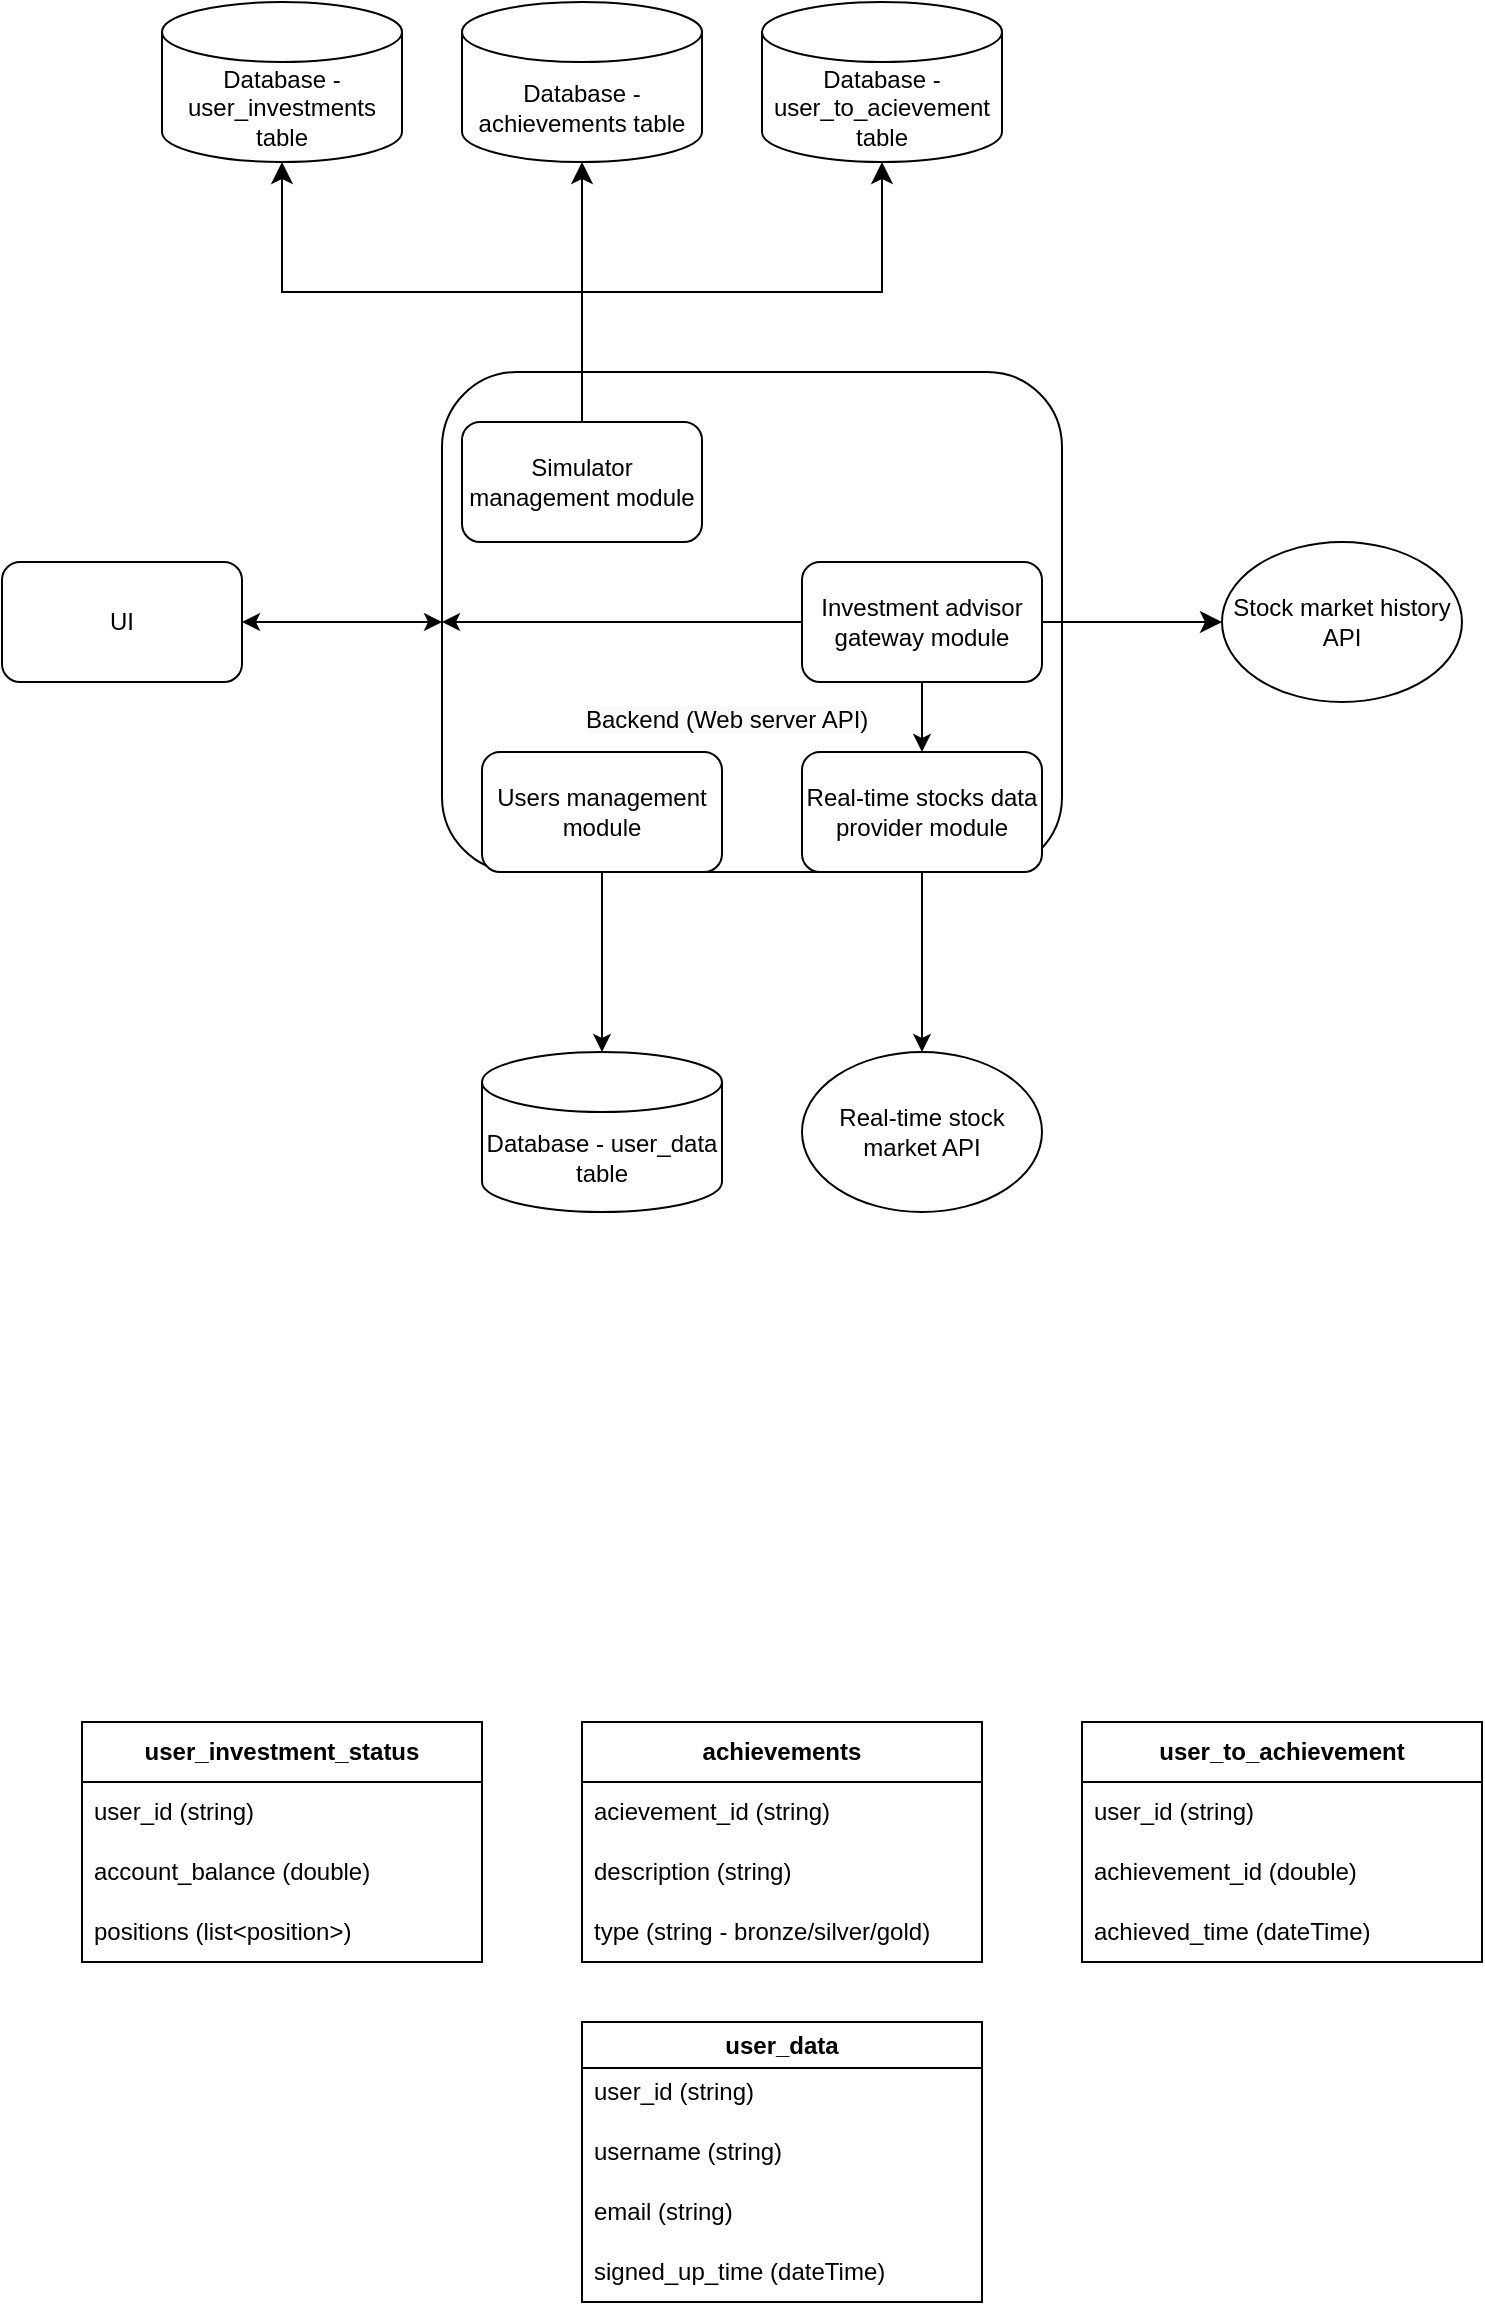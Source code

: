 <mxfile version="24.5.3" type="device">
  <diagram name="‫עמוד-1‬" id="FckXrY06QEViqWFS10TZ">
    <mxGraphModel dx="1434" dy="780" grid="1" gridSize="10" guides="1" tooltips="1" connect="1" arrows="1" fold="1" page="1" pageScale="1" pageWidth="827" pageHeight="1169" math="0" shadow="0">
      <root>
        <mxCell id="0" />
        <mxCell id="1" parent="0" />
        <mxCell id="8KfbOgWl2cPWzyX1KpPv-1" value="UI" style="rounded=1;whiteSpace=wrap;html=1;" parent="1" vertex="1">
          <mxGeometry y="310" width="120" height="60" as="geometry" />
        </mxCell>
        <mxCell id="8KfbOgWl2cPWzyX1KpPv-2" value="" style="rounded=1;whiteSpace=wrap;html=1;" parent="1" vertex="1">
          <mxGeometry x="220" y="215" width="310" height="250" as="geometry" />
        </mxCell>
        <mxCell id="8KfbOgWl2cPWzyX1KpPv-4" value="Users management module" style="rounded=1;whiteSpace=wrap;html=1;" parent="1" vertex="1">
          <mxGeometry x="240" y="405" width="120" height="60" as="geometry" />
        </mxCell>
        <mxCell id="8KfbOgWl2cPWzyX1KpPv-5" value="Real-time stocks data provider module" style="rounded=1;whiteSpace=wrap;html=1;" parent="1" vertex="1">
          <mxGeometry x="400" y="405" width="120" height="60" as="geometry" />
        </mxCell>
        <mxCell id="8KfbOgWl2cPWzyX1KpPv-6" value="Simulator management module" style="rounded=1;whiteSpace=wrap;html=1;" parent="1" vertex="1">
          <mxGeometry x="230" y="240" width="120" height="60" as="geometry" />
        </mxCell>
        <mxCell id="8KfbOgWl2cPWzyX1KpPv-7" value="Investment advisor gateway module" style="rounded=1;whiteSpace=wrap;html=1;" parent="1" vertex="1">
          <mxGeometry x="400" y="310" width="120" height="60" as="geometry" />
        </mxCell>
        <mxCell id="8KfbOgWl2cPWzyX1KpPv-8" value="Database - user_data table" style="shape=cylinder3;whiteSpace=wrap;html=1;boundedLbl=1;backgroundOutline=1;size=15;" parent="1" vertex="1">
          <mxGeometry x="240" y="555" width="120" height="80" as="geometry" />
        </mxCell>
        <mxCell id="8KfbOgWl2cPWzyX1KpPv-9" value="" style="endArrow=classic;html=1;rounded=0;entryX=0.5;entryY=0;entryDx=0;entryDy=0;entryPerimeter=0;exitX=0.5;exitY=1;exitDx=0;exitDy=0;" parent="1" source="8KfbOgWl2cPWzyX1KpPv-4" target="8KfbOgWl2cPWzyX1KpPv-8" edge="1">
          <mxGeometry width="50" height="50" relative="1" as="geometry">
            <mxPoint x="275" y="535" as="sourcePoint" />
            <mxPoint x="325" y="485" as="targetPoint" />
          </mxGeometry>
        </mxCell>
        <mxCell id="8KfbOgWl2cPWzyX1KpPv-10" value="" style="endArrow=classic;html=1;rounded=0;exitX=0.5;exitY=1;exitDx=0;exitDy=0;entryX=0.5;entryY=0;entryDx=0;entryDy=0;" parent="1" source="8KfbOgWl2cPWzyX1KpPv-5" target="8KfbOgWl2cPWzyX1KpPv-11" edge="1">
          <mxGeometry width="50" height="50" relative="1" as="geometry">
            <mxPoint x="510" y="535" as="sourcePoint" />
            <mxPoint x="460" y="555" as="targetPoint" />
          </mxGeometry>
        </mxCell>
        <mxCell id="8KfbOgWl2cPWzyX1KpPv-11" value="Real-time stock market API" style="ellipse;whiteSpace=wrap;html=1;" parent="1" vertex="1">
          <mxGeometry x="400" y="555" width="120" height="80" as="geometry" />
        </mxCell>
        <mxCell id="8KfbOgWl2cPWzyX1KpPv-15" value="Database - user_investments table" style="shape=cylinder3;whiteSpace=wrap;html=1;boundedLbl=1;backgroundOutline=1;size=15;" parent="1" vertex="1">
          <mxGeometry x="80" y="30" width="120" height="80" as="geometry" />
        </mxCell>
        <mxCell id="8KfbOgWl2cPWzyX1KpPv-16" value="Database - achievements table" style="shape=cylinder3;whiteSpace=wrap;html=1;boundedLbl=1;backgroundOutline=1;size=15;" parent="1" vertex="1">
          <mxGeometry x="230" y="30" width="120" height="80" as="geometry" />
        </mxCell>
        <mxCell id="8KfbOgWl2cPWzyX1KpPv-17" value="Database - user_to_acievement table" style="shape=cylinder3;whiteSpace=wrap;html=1;boundedLbl=1;backgroundOutline=1;size=15;" parent="1" vertex="1">
          <mxGeometry x="380" y="30" width="120" height="80" as="geometry" />
        </mxCell>
        <mxCell id="8KfbOgWl2cPWzyX1KpPv-24" value="" style="edgeStyle=elbowEdgeStyle;elbow=vertical;endArrow=classic;html=1;curved=0;rounded=0;endSize=8;startSize=8;entryX=0.5;entryY=1;entryDx=0;entryDy=0;entryPerimeter=0;exitX=0.5;exitY=0;exitDx=0;exitDy=0;" parent="1" source="8KfbOgWl2cPWzyX1KpPv-6" target="8KfbOgWl2cPWzyX1KpPv-15" edge="1">
          <mxGeometry width="50" height="50" relative="1" as="geometry">
            <mxPoint x="110" y="170" as="sourcePoint" />
            <mxPoint x="160" y="120" as="targetPoint" />
          </mxGeometry>
        </mxCell>
        <mxCell id="8KfbOgWl2cPWzyX1KpPv-25" value="" style="edgeStyle=elbowEdgeStyle;elbow=vertical;endArrow=classic;html=1;curved=0;rounded=0;endSize=8;startSize=8;entryX=0.5;entryY=1;entryDx=0;entryDy=0;entryPerimeter=0;exitX=0.5;exitY=0;exitDx=0;exitDy=0;" parent="1" source="8KfbOgWl2cPWzyX1KpPv-6" target="8KfbOgWl2cPWzyX1KpPv-16" edge="1">
          <mxGeometry width="50" height="50" relative="1" as="geometry">
            <mxPoint x="310" y="170" as="sourcePoint" />
            <mxPoint x="360" y="120" as="targetPoint" />
          </mxGeometry>
        </mxCell>
        <mxCell id="8KfbOgWl2cPWzyX1KpPv-26" value="" style="edgeStyle=elbowEdgeStyle;elbow=vertical;endArrow=classic;html=1;curved=0;rounded=0;endSize=8;startSize=8;entryX=0.5;entryY=1;entryDx=0;entryDy=0;entryPerimeter=0;" parent="1" target="8KfbOgWl2cPWzyX1KpPv-17" edge="1">
          <mxGeometry width="50" height="50" relative="1" as="geometry">
            <mxPoint x="290" y="240" as="sourcePoint" />
            <mxPoint x="410" y="150" as="targetPoint" />
          </mxGeometry>
        </mxCell>
        <mxCell id="8KfbOgWl2cPWzyX1KpPv-27" value="" style="endArrow=classic;startArrow=classic;html=1;rounded=0;entryX=0;entryY=0.5;entryDx=0;entryDy=0;exitX=1;exitY=0.5;exitDx=0;exitDy=0;" parent="1" source="8KfbOgWl2cPWzyX1KpPv-1" target="8KfbOgWl2cPWzyX1KpPv-2" edge="1">
          <mxGeometry width="50" height="50" relative="1" as="geometry">
            <mxPoint x="150" y="380" as="sourcePoint" />
            <mxPoint x="200" y="330" as="targetPoint" />
          </mxGeometry>
        </mxCell>
        <mxCell id="8KfbOgWl2cPWzyX1KpPv-29" value="Stock market history API" style="ellipse;whiteSpace=wrap;html=1;" parent="1" vertex="1">
          <mxGeometry x="610" y="300" width="120" height="80" as="geometry" />
        </mxCell>
        <mxCell id="8KfbOgWl2cPWzyX1KpPv-32" value="" style="edgeStyle=elbowEdgeStyle;elbow=horizontal;endArrow=classic;html=1;curved=0;rounded=0;endSize=8;startSize=8;entryX=0;entryY=0.5;entryDx=0;entryDy=0;exitX=1;exitY=0.5;exitDx=0;exitDy=0;" parent="1" source="8KfbOgWl2cPWzyX1KpPv-7" target="8KfbOgWl2cPWzyX1KpPv-29" edge="1">
          <mxGeometry width="50" height="50" relative="1" as="geometry">
            <mxPoint x="560" y="280" as="sourcePoint" />
            <mxPoint x="610" y="230" as="targetPoint" />
          </mxGeometry>
        </mxCell>
        <mxCell id="8KfbOgWl2cPWzyX1KpPv-37" value="&lt;span style=&quot;font-weight: 700;&quot;&gt;user_investment_status&lt;/span&gt;" style="swimlane;fontStyle=0;childLayout=stackLayout;horizontal=1;startSize=30;horizontalStack=0;resizeParent=1;resizeParentMax=0;resizeLast=0;collapsible=1;marginBottom=0;whiteSpace=wrap;html=1;" parent="1" vertex="1">
          <mxGeometry x="40" y="890" width="200" height="120" as="geometry" />
        </mxCell>
        <mxCell id="8KfbOgWl2cPWzyX1KpPv-38" value="&lt;span style=&quot;text-wrap: nowrap;&quot;&gt;user_id (string)&lt;/span&gt;" style="text;strokeColor=none;fillColor=none;align=left;verticalAlign=middle;spacingLeft=4;spacingRight=4;overflow=hidden;points=[[0,0.5],[1,0.5]];portConstraint=eastwest;rotatable=0;whiteSpace=wrap;html=1;" parent="8KfbOgWl2cPWzyX1KpPv-37" vertex="1">
          <mxGeometry y="30" width="200" height="30" as="geometry" />
        </mxCell>
        <mxCell id="8KfbOgWl2cPWzyX1KpPv-39" value="&lt;span style=&quot;text-wrap: nowrap;&quot;&gt;account_balance (double)&lt;/span&gt;" style="text;strokeColor=none;fillColor=none;align=left;verticalAlign=middle;spacingLeft=4;spacingRight=4;overflow=hidden;points=[[0,0.5],[1,0.5]];portConstraint=eastwest;rotatable=0;whiteSpace=wrap;html=1;" parent="8KfbOgWl2cPWzyX1KpPv-37" vertex="1">
          <mxGeometry y="60" width="200" height="30" as="geometry" />
        </mxCell>
        <mxCell id="8KfbOgWl2cPWzyX1KpPv-40" value="&lt;span style=&quot;text-wrap: nowrap;&quot;&gt;positions (list&amp;lt;position&amp;gt;)&lt;/span&gt;" style="text;strokeColor=none;fillColor=none;align=left;verticalAlign=middle;spacingLeft=4;spacingRight=4;overflow=hidden;points=[[0,0.5],[1,0.5]];portConstraint=eastwest;rotatable=0;whiteSpace=wrap;html=1;" parent="8KfbOgWl2cPWzyX1KpPv-37" vertex="1">
          <mxGeometry y="90" width="200" height="30" as="geometry" />
        </mxCell>
        <mxCell id="8KfbOgWl2cPWzyX1KpPv-41" value="&lt;span style=&quot;font-weight: 700;&quot;&gt;achievements&lt;/span&gt;" style="swimlane;fontStyle=0;childLayout=stackLayout;horizontal=1;startSize=30;horizontalStack=0;resizeParent=1;resizeParentMax=0;resizeLast=0;collapsible=1;marginBottom=0;whiteSpace=wrap;html=1;" parent="1" vertex="1">
          <mxGeometry x="290" y="890" width="200" height="120" as="geometry" />
        </mxCell>
        <mxCell id="8KfbOgWl2cPWzyX1KpPv-42" value="&lt;span style=&quot;text-wrap: nowrap;&quot;&gt;acievement_id (string)&lt;/span&gt;" style="text;strokeColor=none;fillColor=none;align=left;verticalAlign=middle;spacingLeft=4;spacingRight=4;overflow=hidden;points=[[0,0.5],[1,0.5]];portConstraint=eastwest;rotatable=0;whiteSpace=wrap;html=1;" parent="8KfbOgWl2cPWzyX1KpPv-41" vertex="1">
          <mxGeometry y="30" width="200" height="30" as="geometry" />
        </mxCell>
        <mxCell id="8KfbOgWl2cPWzyX1KpPv-43" value="&lt;span style=&quot;text-wrap: nowrap;&quot;&gt;description (string)&lt;/span&gt;" style="text;strokeColor=none;fillColor=none;align=left;verticalAlign=middle;spacingLeft=4;spacingRight=4;overflow=hidden;points=[[0,0.5],[1,0.5]];portConstraint=eastwest;rotatable=0;whiteSpace=wrap;html=1;" parent="8KfbOgWl2cPWzyX1KpPv-41" vertex="1">
          <mxGeometry y="60" width="200" height="30" as="geometry" />
        </mxCell>
        <mxCell id="8KfbOgWl2cPWzyX1KpPv-44" value="&lt;span style=&quot;text-wrap: nowrap;&quot;&gt;type (string - bronze/silver/gold)&lt;/span&gt;" style="text;strokeColor=none;fillColor=none;align=left;verticalAlign=middle;spacingLeft=4;spacingRight=4;overflow=hidden;points=[[0,0.5],[1,0.5]];portConstraint=eastwest;rotatable=0;whiteSpace=wrap;html=1;" parent="8KfbOgWl2cPWzyX1KpPv-41" vertex="1">
          <mxGeometry y="90" width="200" height="30" as="geometry" />
        </mxCell>
        <mxCell id="8KfbOgWl2cPWzyX1KpPv-45" value="&lt;span style=&quot;font-weight: 700;&quot;&gt;user_to_achievement&lt;/span&gt;" style="swimlane;fontStyle=0;childLayout=stackLayout;horizontal=1;startSize=30;horizontalStack=0;resizeParent=1;resizeParentMax=0;resizeLast=0;collapsible=1;marginBottom=0;whiteSpace=wrap;html=1;" parent="1" vertex="1">
          <mxGeometry x="540" y="890" width="200" height="120" as="geometry" />
        </mxCell>
        <mxCell id="8KfbOgWl2cPWzyX1KpPv-46" value="&lt;span style=&quot;text-wrap: nowrap;&quot;&gt;user_id (string)&lt;/span&gt;" style="text;strokeColor=none;fillColor=none;align=left;verticalAlign=middle;spacingLeft=4;spacingRight=4;overflow=hidden;points=[[0,0.5],[1,0.5]];portConstraint=eastwest;rotatable=0;whiteSpace=wrap;html=1;" parent="8KfbOgWl2cPWzyX1KpPv-45" vertex="1">
          <mxGeometry y="30" width="200" height="30" as="geometry" />
        </mxCell>
        <mxCell id="8KfbOgWl2cPWzyX1KpPv-47" value="&lt;span style=&quot;text-wrap: nowrap;&quot;&gt;achievement_id (double)&lt;/span&gt;" style="text;strokeColor=none;fillColor=none;align=left;verticalAlign=middle;spacingLeft=4;spacingRight=4;overflow=hidden;points=[[0,0.5],[1,0.5]];portConstraint=eastwest;rotatable=0;whiteSpace=wrap;html=1;" parent="8KfbOgWl2cPWzyX1KpPv-45" vertex="1">
          <mxGeometry y="60" width="200" height="30" as="geometry" />
        </mxCell>
        <mxCell id="8KfbOgWl2cPWzyX1KpPv-48" value="&lt;span style=&quot;text-wrap: nowrap;&quot;&gt;achieved_time (dateTime)&lt;/span&gt;" style="text;strokeColor=none;fillColor=none;align=left;verticalAlign=middle;spacingLeft=4;spacingRight=4;overflow=hidden;points=[[0,0.5],[1,0.5]];portConstraint=eastwest;rotatable=0;whiteSpace=wrap;html=1;" parent="8KfbOgWl2cPWzyX1KpPv-45" vertex="1">
          <mxGeometry y="90" width="200" height="30" as="geometry" />
        </mxCell>
        <mxCell id="8KfbOgWl2cPWzyX1KpPv-54" value="user_data" style="swimlane;whiteSpace=wrap;html=1;" parent="1" vertex="1">
          <mxGeometry x="290" y="1040" width="200" height="140" as="geometry" />
        </mxCell>
        <mxCell id="8KfbOgWl2cPWzyX1KpPv-55" value="&lt;span style=&quot;text-wrap: nowrap;&quot;&gt;user_id (string)&lt;/span&gt;" style="text;strokeColor=none;fillColor=none;align=left;verticalAlign=middle;spacingLeft=4;spacingRight=4;overflow=hidden;points=[[0,0.5],[1,0.5]];portConstraint=eastwest;rotatable=0;whiteSpace=wrap;html=1;" parent="8KfbOgWl2cPWzyX1KpPv-54" vertex="1">
          <mxGeometry y="20" width="200" height="30" as="geometry" />
        </mxCell>
        <mxCell id="8KfbOgWl2cPWzyX1KpPv-56" value="&lt;span style=&quot;text-wrap: nowrap;&quot;&gt;username (string)&lt;/span&gt;" style="text;strokeColor=none;fillColor=none;align=left;verticalAlign=middle;spacingLeft=4;spacingRight=4;overflow=hidden;points=[[0,0.5],[1,0.5]];portConstraint=eastwest;rotatable=0;whiteSpace=wrap;html=1;" parent="8KfbOgWl2cPWzyX1KpPv-54" vertex="1">
          <mxGeometry y="50" width="200" height="30" as="geometry" />
        </mxCell>
        <mxCell id="8KfbOgWl2cPWzyX1KpPv-57" value="&lt;span style=&quot;text-wrap: nowrap;&quot;&gt;email (string)&lt;/span&gt;" style="text;strokeColor=none;fillColor=none;align=left;verticalAlign=middle;spacingLeft=4;spacingRight=4;overflow=hidden;points=[[0,0.5],[1,0.5]];portConstraint=eastwest;rotatable=0;whiteSpace=wrap;html=1;" parent="8KfbOgWl2cPWzyX1KpPv-54" vertex="1">
          <mxGeometry y="80" width="200" height="30" as="geometry" />
        </mxCell>
        <mxCell id="8KfbOgWl2cPWzyX1KpPv-58" value="&lt;span style=&quot;text-wrap: nowrap;&quot;&gt;signed_up_time (dateTime)&lt;/span&gt;" style="text;strokeColor=none;fillColor=none;align=left;verticalAlign=middle;spacingLeft=4;spacingRight=4;overflow=hidden;points=[[0,0.5],[1,0.5]];portConstraint=eastwest;rotatable=0;whiteSpace=wrap;html=1;" parent="8KfbOgWl2cPWzyX1KpPv-54" vertex="1">
          <mxGeometry y="110" width="200" height="30" as="geometry" />
        </mxCell>
        <mxCell id="fpoPDSOKlIExjquEUqUu-1" value="" style="endArrow=classic;html=1;rounded=0;entryX=0.5;entryY=0;entryDx=0;entryDy=0;exitX=0.5;exitY=1;exitDx=0;exitDy=0;" edge="1" parent="1" source="8KfbOgWl2cPWzyX1KpPv-7" target="8KfbOgWl2cPWzyX1KpPv-5">
          <mxGeometry width="50" height="50" relative="1" as="geometry">
            <mxPoint x="460" y="360" as="sourcePoint" />
            <mxPoint x="510" y="310" as="targetPoint" />
          </mxGeometry>
        </mxCell>
        <mxCell id="fpoPDSOKlIExjquEUqUu-2" value="&lt;span style=&quot;color: rgb(0, 0, 0); font-family: Helvetica; font-size: 12px; font-style: normal; font-variant-ligatures: normal; font-variant-caps: normal; font-weight: 400; letter-spacing: normal; orphans: 2; text-align: center; text-indent: 0px; text-transform: none; widows: 2; word-spacing: 0px; -webkit-text-stroke-width: 0px; white-space: normal; background-color: rgb(251, 251, 251); text-decoration-thickness: initial; text-decoration-style: initial; text-decoration-color: initial; display: inline !important; float: none;&quot;&gt;Backend (Web server API)&lt;/span&gt;" style="text;whiteSpace=wrap;html=1;" vertex="1" parent="1">
          <mxGeometry x="290" y="375" width="170" height="40" as="geometry" />
        </mxCell>
        <mxCell id="fpoPDSOKlIExjquEUqUu-4" value="" style="endArrow=classic;html=1;rounded=0;exitX=0;exitY=0.5;exitDx=0;exitDy=0;entryX=0;entryY=0.5;entryDx=0;entryDy=0;" edge="1" parent="1" source="8KfbOgWl2cPWzyX1KpPv-7" target="8KfbOgWl2cPWzyX1KpPv-2">
          <mxGeometry width="50" height="50" relative="1" as="geometry">
            <mxPoint x="260" y="360" as="sourcePoint" />
            <mxPoint x="310" y="310" as="targetPoint" />
          </mxGeometry>
        </mxCell>
      </root>
    </mxGraphModel>
  </diagram>
</mxfile>
